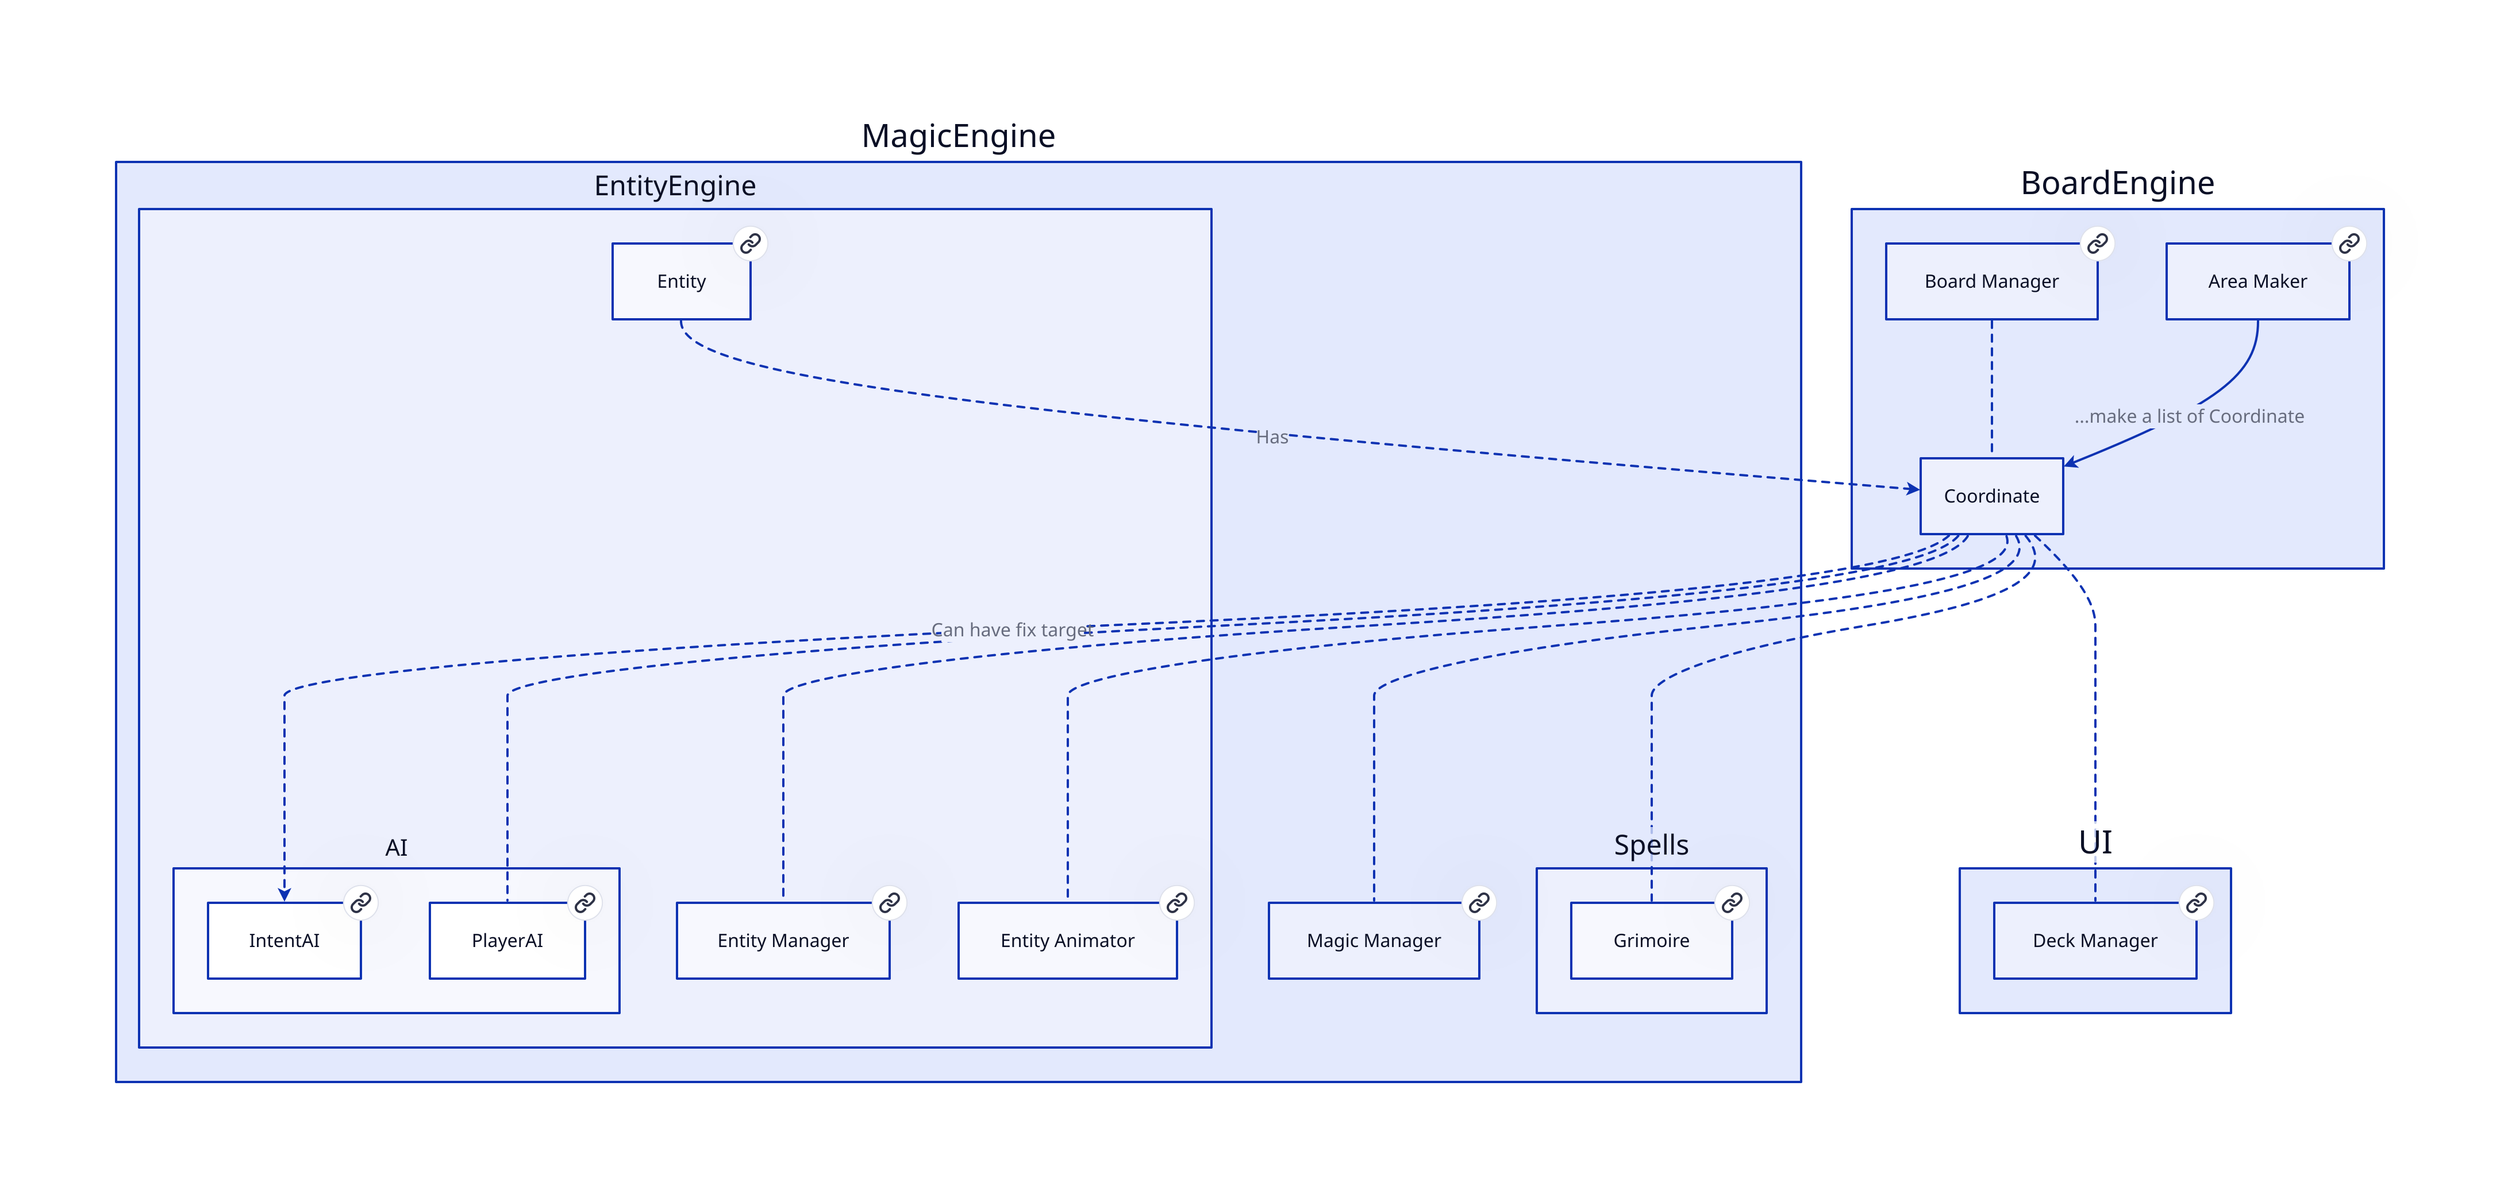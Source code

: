 # Nodes :
UI: {
    DeckManager: Deck Manager {
       link: DeckManager
    }
}
BoardEngine: {
    AreaMaker: Area Maker {
       link: AreaMaker
    }
    BoardManager: Board Manager {
       link: BoardManager
    }
}
MagicEngine: {
    EntityEngine: {
        AI: {
            IntentAI: IntentAI {
               link: IntentAI
            }
            PlayerAI: PlayerAI {
               link: PlayerAI
            }
        }
        EntityManager: Entity Manager {
           link: EntityManager
        }
        Entity: Entity {
           link: Entity
        }
        EntityAnimator: Entity Animator {
           link: EntityAnimator
        }
    }
    MagicManager: Magic Manager {
       link: MagicManager
    }
    Spells: {
        Grimoire: Grimoire {
           link: Grimoire
        }
    }
}

# Links :
BoardEngine.Coordinate -- UI.DeckManager: {style.stroke-dash: 3}
BoardEngine.Coordinate -- MagicEngine.EntityEngine.AI.PlayerAI: {style.stroke-dash: 3}
BoardEngine.Coordinate -- MagicEngine.EntityEngine.EntityManager: {style.stroke-dash: 3}
BoardEngine.Coordinate -- MagicEngine.EntityEngine.EntityAnimator: {style.stroke-dash: 3}
BoardEngine.Coordinate -- MagicEngine.MagicManager: {style.stroke-dash: 3}
BoardEngine.Coordinate -- MagicEngine.Spells.Grimoire: {style.stroke-dash: 3}
BoardEngine.BoardManager -- BoardEngine.Coordinate: {style.stroke-dash: 3}
BoardEngine.AreaMaker -> BoardEngine.Coordinate: ...make a list of Coordinate {
source-arrowhead: {}
target-arrowhead: {shape: arrow}
}
BoardEngine.Coordinate -> MagicEngine.EntityEngine.AI.IntentAI: Can have fix target {style.stroke-dash: 3
source-arrowhead: {}
target-arrowhead: {shape: arrow}
}
MagicEngine.EntityEngine.Entity -> BoardEngine.Coordinate: Has {style.stroke-dash: 3
source-arrowhead: {}
target-arrowhead: {shape: arrow}
}

